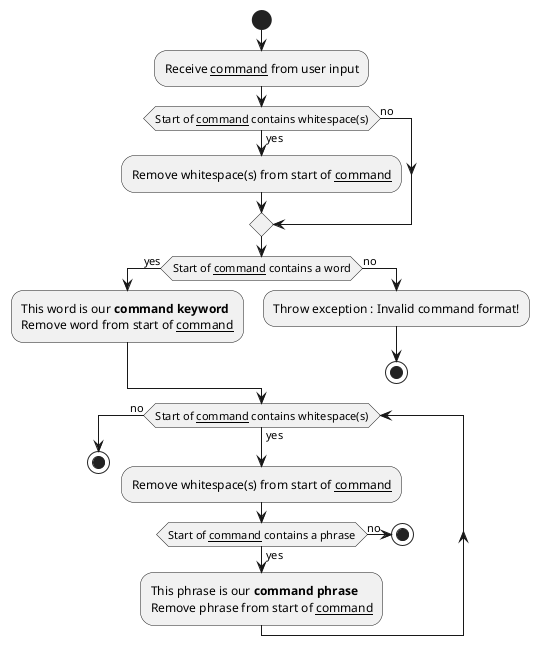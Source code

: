 @startuml

' Style
skinparam shadowing false

start
:Receive __command__ from user input;

if (Start of __command__ contains whitespace(s)) then(yes)
    :Remove whitespace(s) from start of __command__;
else(no)
endif

if (Start of __command__ contains a word) then(yes)
    :This word is our **command keyword**
    Remove word from start of __command__;
else(no)
    :Throw exception : Invalid command format!;
    stop
endif

while (Start of __command__ contains whitespace(s)) is(yes)
    :Remove whitespace(s) from start of __command__;

if (Start of __command__ contains a phrase) then(yes)
    :This phrase is our **command phrase**
    Remove phrase from start of __command__;
else(no)
    stop
endif

endwhile(no)

stop
@enduml

